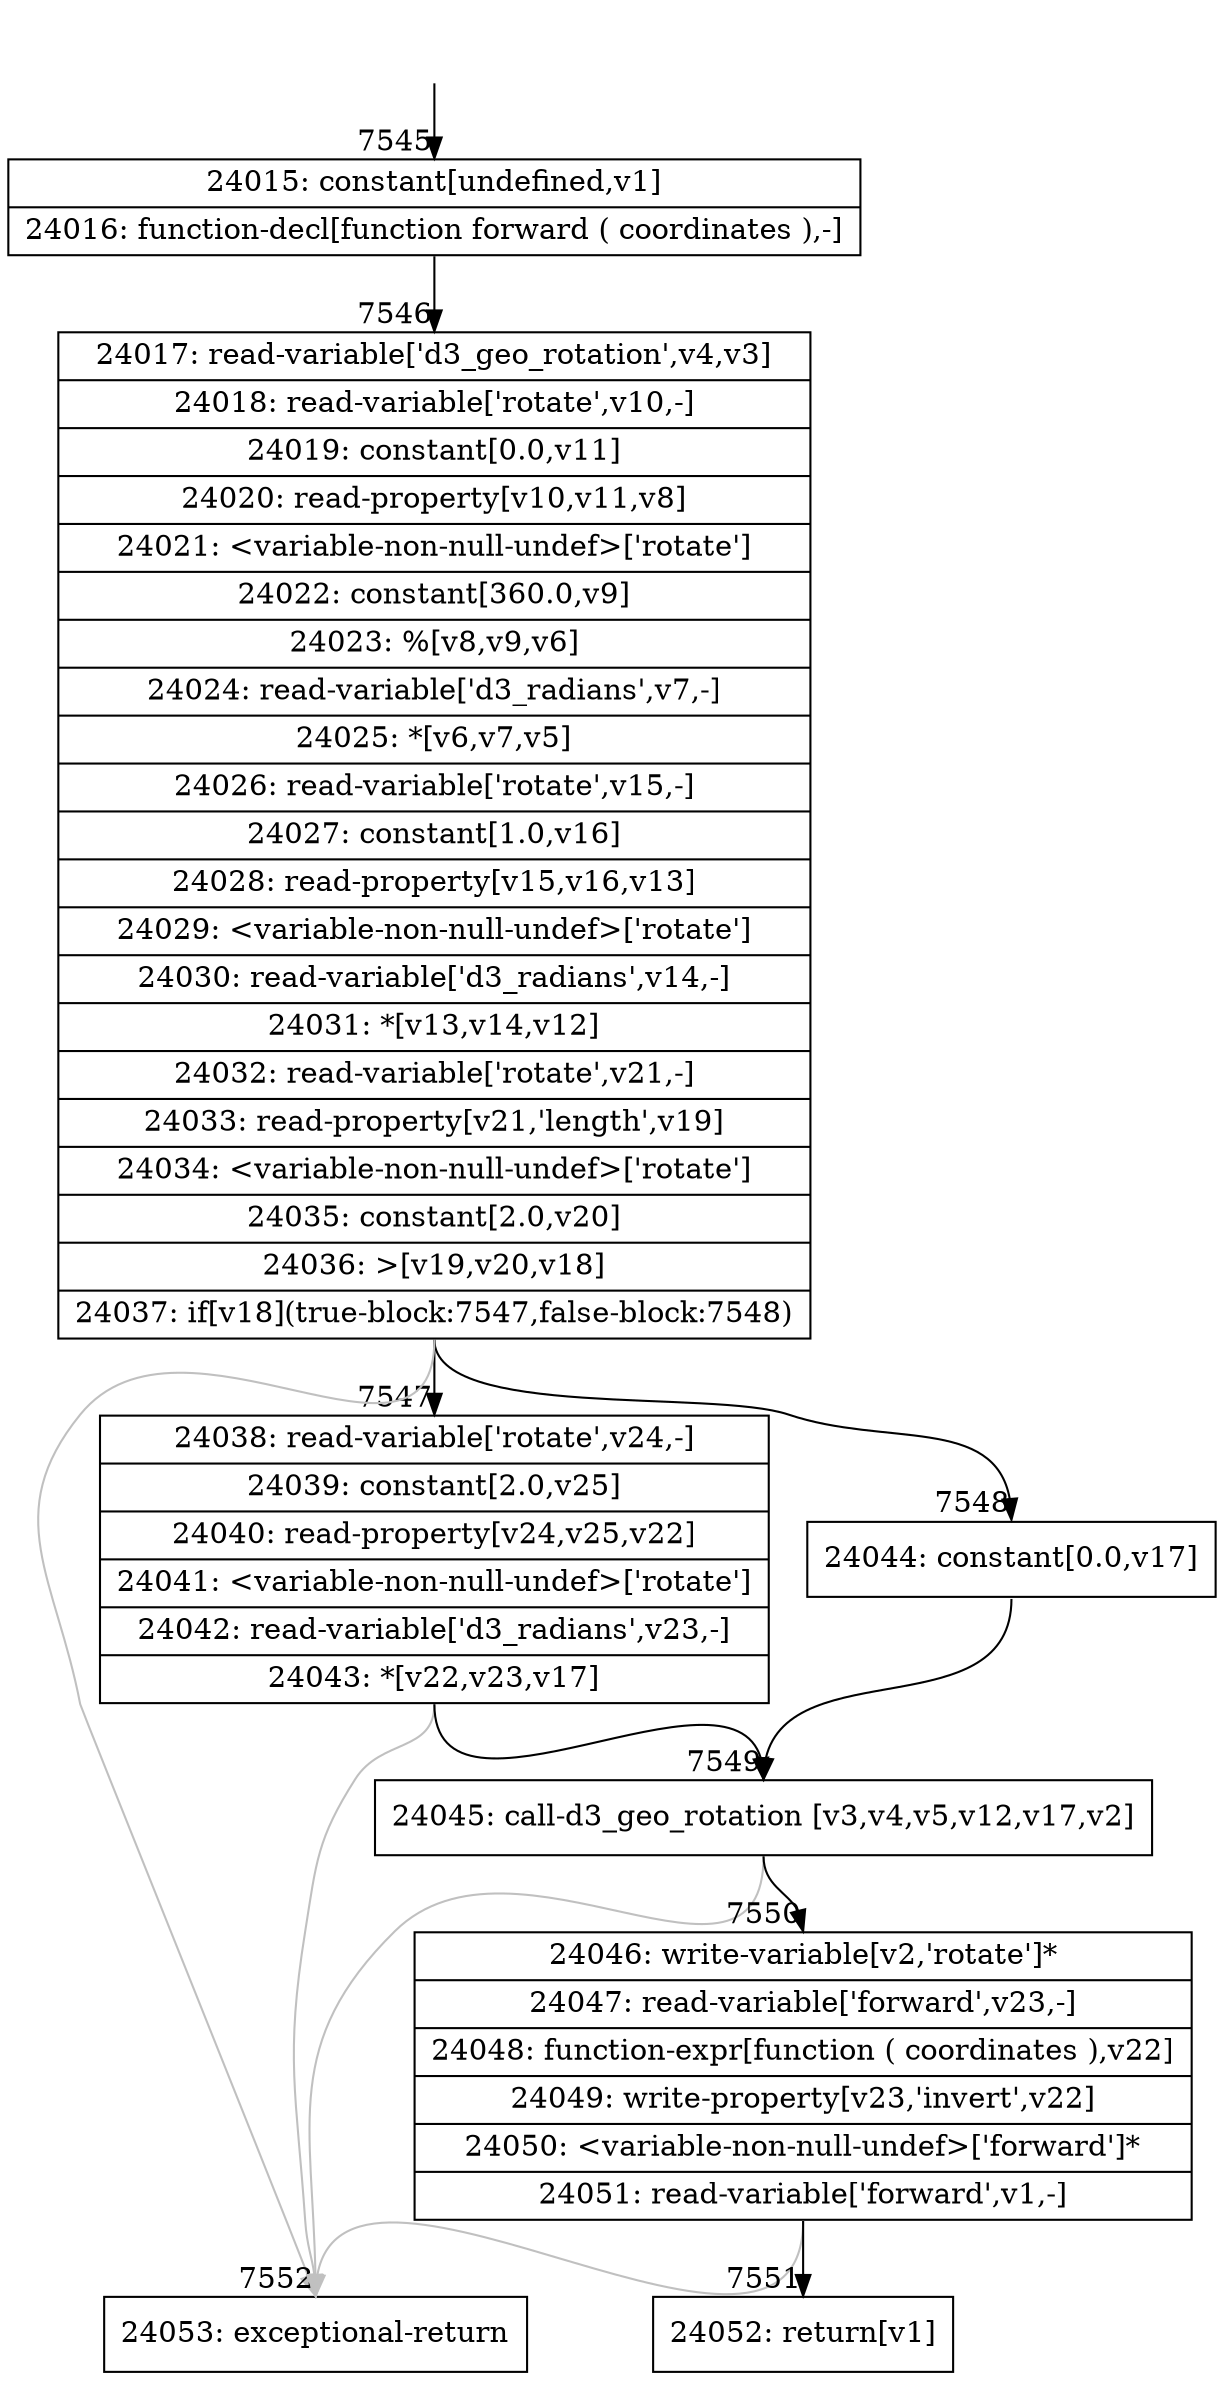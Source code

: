 digraph {
rankdir="TD"
BB_entry711[shape=none,label=""];
BB_entry711 -> BB7545 [tailport=s, headport=n, headlabel="    7545"]
BB7545 [shape=record label="{24015: constant[undefined,v1]|24016: function-decl[function forward ( coordinates ),-]}" ] 
BB7545 -> BB7546 [tailport=s, headport=n, headlabel="      7546"]
BB7546 [shape=record label="{24017: read-variable['d3_geo_rotation',v4,v3]|24018: read-variable['rotate',v10,-]|24019: constant[0.0,v11]|24020: read-property[v10,v11,v8]|24021: \<variable-non-null-undef\>['rotate']|24022: constant[360.0,v9]|24023: %[v8,v9,v6]|24024: read-variable['d3_radians',v7,-]|24025: *[v6,v7,v5]|24026: read-variable['rotate',v15,-]|24027: constant[1.0,v16]|24028: read-property[v15,v16,v13]|24029: \<variable-non-null-undef\>['rotate']|24030: read-variable['d3_radians',v14,-]|24031: *[v13,v14,v12]|24032: read-variable['rotate',v21,-]|24033: read-property[v21,'length',v19]|24034: \<variable-non-null-undef\>['rotate']|24035: constant[2.0,v20]|24036: \>[v19,v20,v18]|24037: if[v18](true-block:7547,false-block:7548)}" ] 
BB7546 -> BB7547 [tailport=s, headport=n, headlabel="      7547"]
BB7546 -> BB7548 [tailport=s, headport=n, headlabel="      7548"]
BB7546 -> BB7552 [tailport=s, headport=n, color=gray, headlabel="      7552"]
BB7547 [shape=record label="{24038: read-variable['rotate',v24,-]|24039: constant[2.0,v25]|24040: read-property[v24,v25,v22]|24041: \<variable-non-null-undef\>['rotate']|24042: read-variable['d3_radians',v23,-]|24043: *[v22,v23,v17]}" ] 
BB7547 -> BB7549 [tailport=s, headport=n, headlabel="      7549"]
BB7547 -> BB7552 [tailport=s, headport=n, color=gray]
BB7548 [shape=record label="{24044: constant[0.0,v17]}" ] 
BB7548 -> BB7549 [tailport=s, headport=n]
BB7549 [shape=record label="{24045: call-d3_geo_rotation [v3,v4,v5,v12,v17,v2]}" ] 
BB7549 -> BB7550 [tailport=s, headport=n, headlabel="      7550"]
BB7549 -> BB7552 [tailport=s, headport=n, color=gray]
BB7550 [shape=record label="{24046: write-variable[v2,'rotate']*|24047: read-variable['forward',v23,-]|24048: function-expr[function ( coordinates ),v22]|24049: write-property[v23,'invert',v22]|24050: \<variable-non-null-undef\>['forward']*|24051: read-variable['forward',v1,-]}" ] 
BB7550 -> BB7551 [tailport=s, headport=n, headlabel="      7551"]
BB7550 -> BB7552 [tailport=s, headport=n, color=gray]
BB7551 [shape=record label="{24052: return[v1]}" ] 
BB7552 [shape=record label="{24053: exceptional-return}" ] 
//#$~ 4399
}
